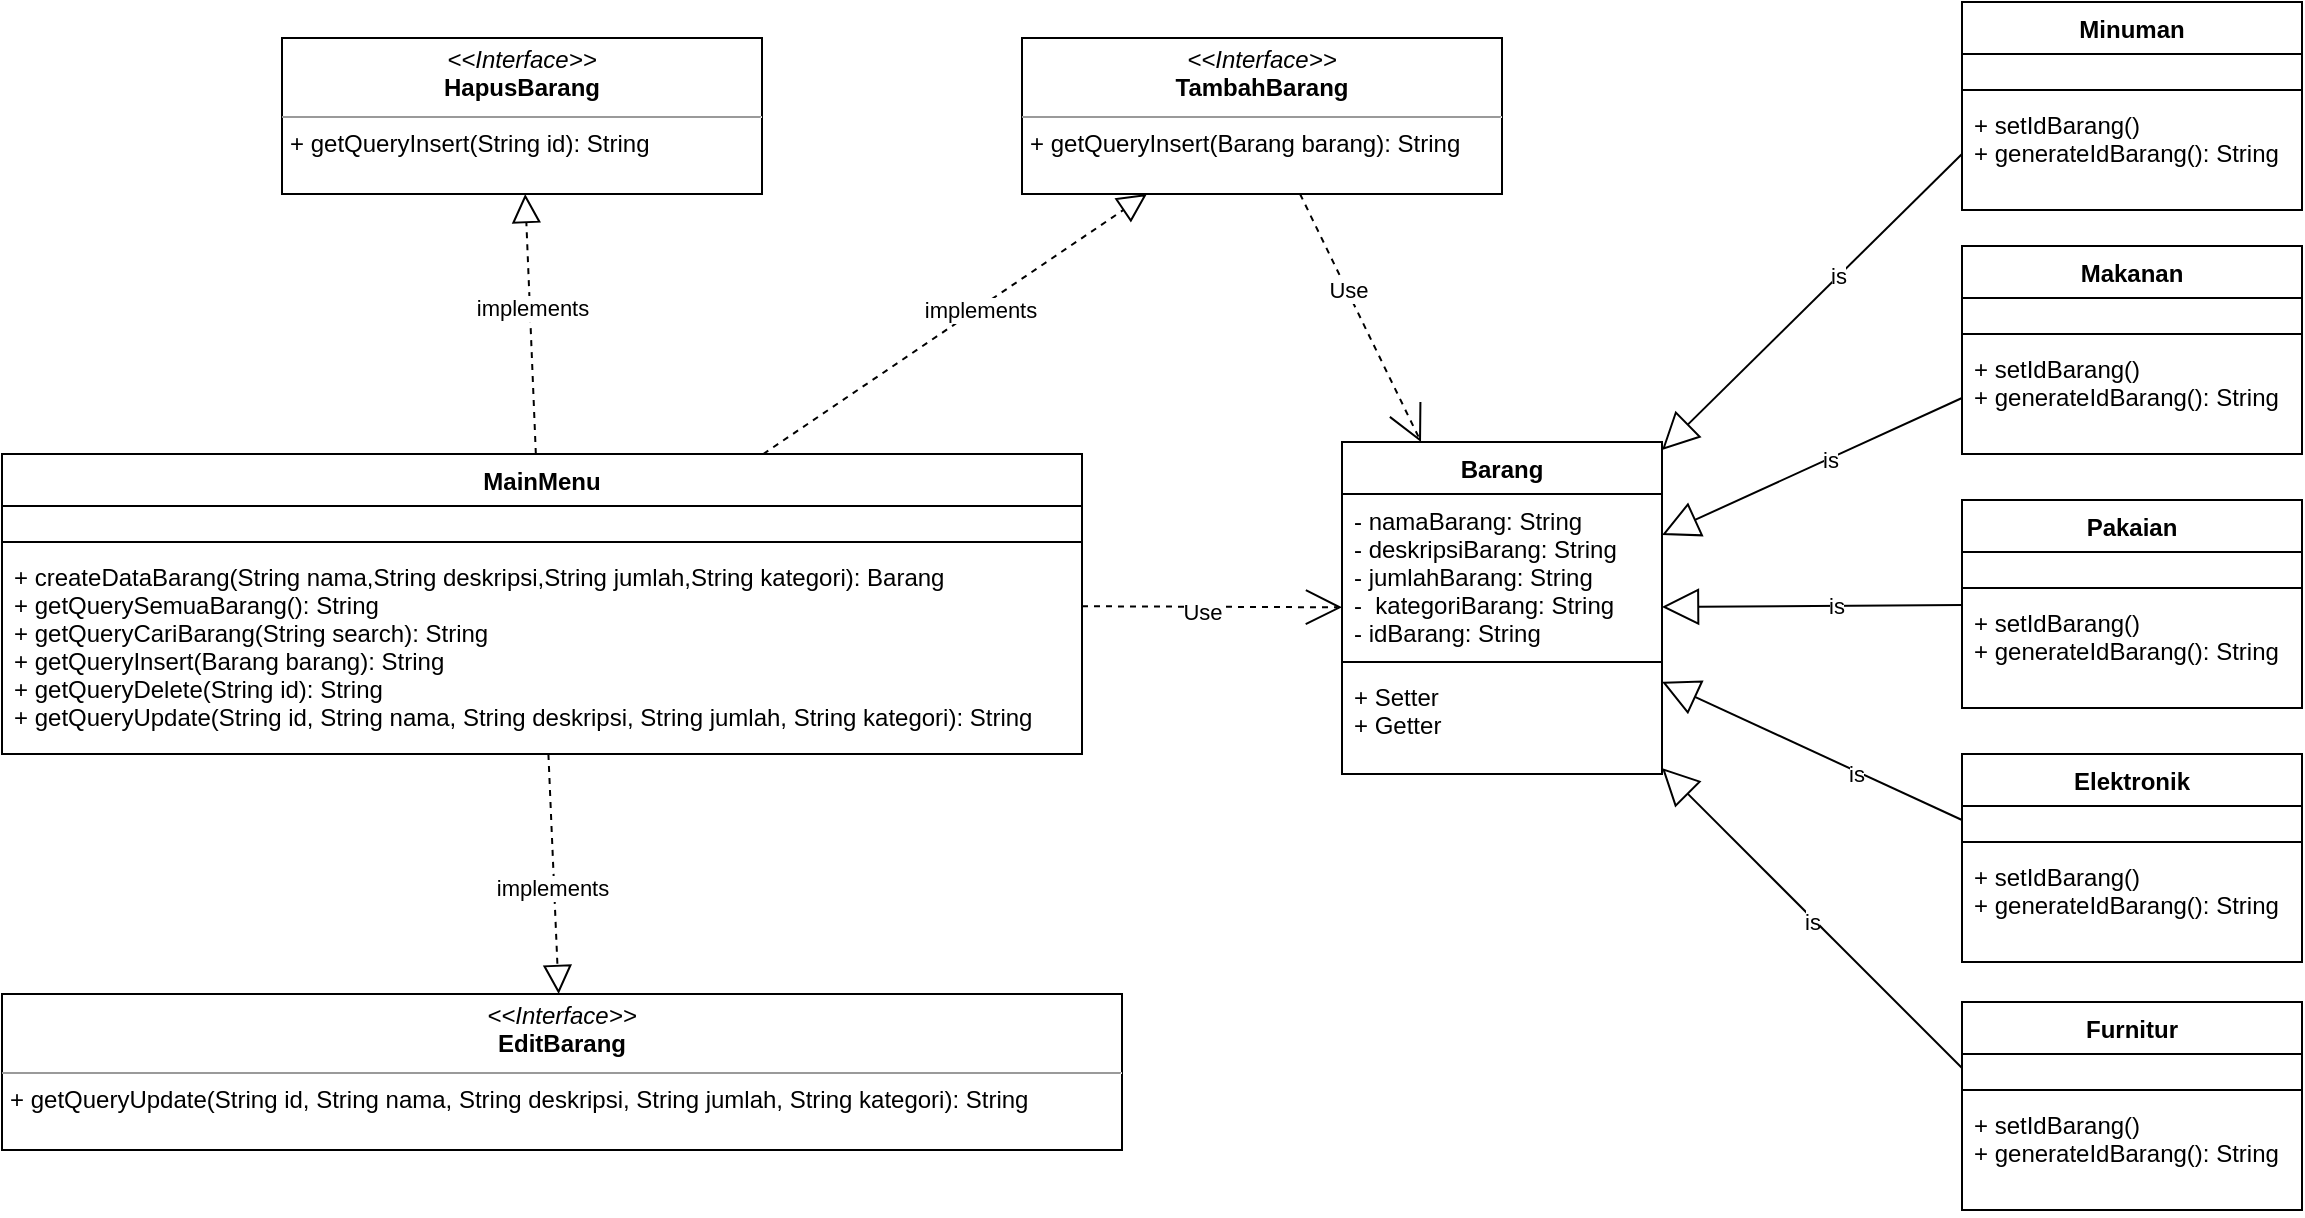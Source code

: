 <mxfile version="16.1.2" type="device"><diagram id="iaTzEfKzWqC_Q2ZLQFq0" name="Page-1"><mxGraphModel dx="989" dy="618" grid="1" gridSize="10" guides="1" tooltips="1" connect="1" arrows="1" fold="1" page="1" pageScale="1" pageWidth="850" pageHeight="1100" math="0" shadow="0"><root><mxCell id="0"/><mxCell id="1" parent="0"/><mxCell id="vw3OiKxbNic-kbqVKtJR-1" style="rounded=0;orthogonalLoop=1;jettySize=auto;html=1;endArrow=open;endFill=0;startArrow=none;startFill=0;endSize=16;startSize=16;dashed=1;" parent="1" source="nhe4O8yoUEPdXVCKxhha-1" target="nhe4O8yoUEPdXVCKxhha-41" edge="1"><mxGeometry relative="1" as="geometry"/></mxCell><mxCell id="VGplPV6jL9t0q08J2fE_-1" value="Use" style="edgeLabel;html=1;align=center;verticalAlign=middle;resizable=0;points=[];" parent="vw3OiKxbNic-kbqVKtJR-1" vertex="1" connectable="0"><mxGeometry x="-0.218" relative="1" as="geometry"><mxPoint x="9" y="2" as="offset"/></mxGeometry></mxCell><mxCell id="nhe4O8yoUEPdXVCKxhha-1" value="MainMenu" style="swimlane;fontStyle=1;align=center;verticalAlign=top;childLayout=stackLayout;horizontal=1;startSize=26;horizontalStack=0;resizeParent=1;resizeParentMax=0;resizeLast=0;collapsible=1;marginBottom=0;" parent="1" vertex="1"><mxGeometry x="100" y="286" width="540" height="150" as="geometry"/></mxCell><mxCell id="nhe4O8yoUEPdXVCKxhha-2" value=" " style="text;strokeColor=none;fillColor=none;align=left;verticalAlign=top;spacingLeft=4;spacingRight=4;overflow=hidden;rotatable=0;points=[[0,0.5],[1,0.5]];portConstraint=eastwest;" parent="nhe4O8yoUEPdXVCKxhha-1" vertex="1"><mxGeometry y="26" width="540" height="14" as="geometry"/></mxCell><mxCell id="nhe4O8yoUEPdXVCKxhha-3" value="" style="line;strokeWidth=1;fillColor=none;align=left;verticalAlign=middle;spacingTop=-1;spacingLeft=3;spacingRight=3;rotatable=0;labelPosition=right;points=[];portConstraint=eastwest;" parent="nhe4O8yoUEPdXVCKxhha-1" vertex="1"><mxGeometry y="40" width="540" height="8" as="geometry"/></mxCell><mxCell id="nhe4O8yoUEPdXVCKxhha-4" value="+ createDataBarang(String nama,String deskripsi,String jumlah,String kategori): Barang&#10;+ getQuerySemuaBarang(): String&#10;+ getQueryCariBarang(String search): String&#10;+ getQueryInsert(Barang barang): String&#10;+ getQueryDelete(String id): String&#10;+ getQueryUpdate(String id, String nama, String deskripsi, String jumlah, String kategori): String&#10;" style="text;strokeColor=none;fillColor=none;align=left;verticalAlign=top;spacingLeft=4;spacingRight=4;overflow=hidden;rotatable=0;points=[[0,0.5],[1,0.5]];portConstraint=eastwest;" parent="nhe4O8yoUEPdXVCKxhha-1" vertex="1"><mxGeometry y="48" width="540" height="102" as="geometry"/></mxCell><mxCell id="nhe4O8yoUEPdXVCKxhha-41" value="Barang" style="swimlane;fontStyle=1;align=center;verticalAlign=top;childLayout=stackLayout;horizontal=1;startSize=26;horizontalStack=0;resizeParent=1;resizeParentMax=0;resizeLast=0;collapsible=1;marginBottom=0;" parent="1" vertex="1"><mxGeometry x="770" y="280" width="160" height="166" as="geometry"/></mxCell><mxCell id="nhe4O8yoUEPdXVCKxhha-42" value="- namaBarang: String&#10;- deskripsiBarang: String&#10;- jumlahBarang: String&#10;-  kategoriBarang: String&#10;- idBarang: String" style="text;strokeColor=none;fillColor=none;align=left;verticalAlign=top;spacingLeft=4;spacingRight=4;overflow=hidden;rotatable=0;points=[[0,0.5],[1,0.5]];portConstraint=eastwest;" parent="nhe4O8yoUEPdXVCKxhha-41" vertex="1"><mxGeometry y="26" width="160" height="80" as="geometry"/></mxCell><mxCell id="nhe4O8yoUEPdXVCKxhha-43" value="" style="line;strokeWidth=1;fillColor=none;align=left;verticalAlign=middle;spacingTop=-1;spacingLeft=3;spacingRight=3;rotatable=0;labelPosition=right;points=[];portConstraint=eastwest;" parent="nhe4O8yoUEPdXVCKxhha-41" vertex="1"><mxGeometry y="106" width="160" height="8" as="geometry"/></mxCell><mxCell id="nhe4O8yoUEPdXVCKxhha-44" value="+ Setter&#10;+ Getter" style="text;strokeColor=none;fillColor=none;align=left;verticalAlign=top;spacingLeft=4;spacingRight=4;overflow=hidden;rotatable=0;points=[[0,0.5],[1,0.5]];portConstraint=eastwest;fontStyle=0" parent="nhe4O8yoUEPdXVCKxhha-41" vertex="1"><mxGeometry y="114" width="160" height="52" as="geometry"/></mxCell><mxCell id="nhe4O8yoUEPdXVCKxhha-46" value="Pakaian" style="swimlane;fontStyle=1;align=center;verticalAlign=top;childLayout=stackLayout;horizontal=1;startSize=26;horizontalStack=0;resizeParent=1;resizeParentMax=0;resizeLast=0;collapsible=1;marginBottom=0;" parent="1" vertex="1"><mxGeometry x="1080" y="309" width="170" height="104" as="geometry"/></mxCell><mxCell id="nhe4O8yoUEPdXVCKxhha-47" value=" " style="text;strokeColor=none;fillColor=none;align=left;verticalAlign=top;spacingLeft=4;spacingRight=4;overflow=hidden;rotatable=0;points=[[0,0.5],[1,0.5]];portConstraint=eastwest;" parent="nhe4O8yoUEPdXVCKxhha-46" vertex="1"><mxGeometry y="26" width="170" height="14" as="geometry"/></mxCell><mxCell id="nhe4O8yoUEPdXVCKxhha-48" value="" style="line;strokeWidth=1;fillColor=none;align=left;verticalAlign=middle;spacingTop=-1;spacingLeft=3;spacingRight=3;rotatable=0;labelPosition=right;points=[];portConstraint=eastwest;" parent="nhe4O8yoUEPdXVCKxhha-46" vertex="1"><mxGeometry y="40" width="170" height="8" as="geometry"/></mxCell><mxCell id="nhe4O8yoUEPdXVCKxhha-49" value="+ setIdBarang()&#10;+ generateIdBarang(): String" style="text;strokeColor=none;fillColor=none;align=left;verticalAlign=top;spacingLeft=4;spacingRight=4;overflow=hidden;rotatable=0;points=[[0,0.5],[1,0.5]];portConstraint=eastwest;" parent="nhe4O8yoUEPdXVCKxhha-46" vertex="1"><mxGeometry y="48" width="170" height="56" as="geometry"/></mxCell><mxCell id="C-6LK8HdS9abxAvzB6qk-1" value="Makanan" style="swimlane;fontStyle=1;align=center;verticalAlign=top;childLayout=stackLayout;horizontal=1;startSize=26;horizontalStack=0;resizeParent=1;resizeParentMax=0;resizeLast=0;collapsible=1;marginBottom=0;" parent="1" vertex="1"><mxGeometry x="1080" y="182" width="170" height="104" as="geometry"/></mxCell><mxCell id="C-6LK8HdS9abxAvzB6qk-2" value=" " style="text;strokeColor=none;fillColor=none;align=left;verticalAlign=top;spacingLeft=4;spacingRight=4;overflow=hidden;rotatable=0;points=[[0,0.5],[1,0.5]];portConstraint=eastwest;" parent="C-6LK8HdS9abxAvzB6qk-1" vertex="1"><mxGeometry y="26" width="170" height="14" as="geometry"/></mxCell><mxCell id="C-6LK8HdS9abxAvzB6qk-3" value="" style="line;strokeWidth=1;fillColor=none;align=left;verticalAlign=middle;spacingTop=-1;spacingLeft=3;spacingRight=3;rotatable=0;labelPosition=right;points=[];portConstraint=eastwest;" parent="C-6LK8HdS9abxAvzB6qk-1" vertex="1"><mxGeometry y="40" width="170" height="8" as="geometry"/></mxCell><mxCell id="C-6LK8HdS9abxAvzB6qk-4" value="+ setIdBarang()&#10;+ generateIdBarang(): String" style="text;strokeColor=none;fillColor=none;align=left;verticalAlign=top;spacingLeft=4;spacingRight=4;overflow=hidden;rotatable=0;points=[[0,0.5],[1,0.5]];portConstraint=eastwest;" parent="C-6LK8HdS9abxAvzB6qk-1" vertex="1"><mxGeometry y="48" width="170" height="56" as="geometry"/></mxCell><mxCell id="C-6LK8HdS9abxAvzB6qk-5" value="Minuman" style="swimlane;fontStyle=1;align=center;verticalAlign=top;childLayout=stackLayout;horizontal=1;startSize=26;horizontalStack=0;resizeParent=1;resizeParentMax=0;resizeLast=0;collapsible=1;marginBottom=0;" parent="1" vertex="1"><mxGeometry x="1080" y="60" width="170" height="104" as="geometry"/></mxCell><mxCell id="C-6LK8HdS9abxAvzB6qk-6" value=" " style="text;strokeColor=none;fillColor=none;align=left;verticalAlign=top;spacingLeft=4;spacingRight=4;overflow=hidden;rotatable=0;points=[[0,0.5],[1,0.5]];portConstraint=eastwest;" parent="C-6LK8HdS9abxAvzB6qk-5" vertex="1"><mxGeometry y="26" width="170" height="14" as="geometry"/></mxCell><mxCell id="C-6LK8HdS9abxAvzB6qk-7" value="" style="line;strokeWidth=1;fillColor=none;align=left;verticalAlign=middle;spacingTop=-1;spacingLeft=3;spacingRight=3;rotatable=0;labelPosition=right;points=[];portConstraint=eastwest;" parent="C-6LK8HdS9abxAvzB6qk-5" vertex="1"><mxGeometry y="40" width="170" height="8" as="geometry"/></mxCell><mxCell id="C-6LK8HdS9abxAvzB6qk-8" value="+ setIdBarang()&#10;+ generateIdBarang(): String" style="text;strokeColor=none;fillColor=none;align=left;verticalAlign=top;spacingLeft=4;spacingRight=4;overflow=hidden;rotatable=0;points=[[0,0.5],[1,0.5]];portConstraint=eastwest;fontStyle=0" parent="C-6LK8HdS9abxAvzB6qk-5" vertex="1"><mxGeometry y="48" width="170" height="56" as="geometry"/></mxCell><mxCell id="C-6LK8HdS9abxAvzB6qk-13" value="Elektronik" style="swimlane;fontStyle=1;align=center;verticalAlign=top;childLayout=stackLayout;horizontal=1;startSize=26;horizontalStack=0;resizeParent=1;resizeParentMax=0;resizeLast=0;collapsible=1;marginBottom=0;" parent="1" vertex="1"><mxGeometry x="1080" y="436" width="170" height="104" as="geometry"/></mxCell><mxCell id="C-6LK8HdS9abxAvzB6qk-14" value=" " style="text;strokeColor=none;fillColor=none;align=left;verticalAlign=top;spacingLeft=4;spacingRight=4;overflow=hidden;rotatable=0;points=[[0,0.5],[1,0.5]];portConstraint=eastwest;" parent="C-6LK8HdS9abxAvzB6qk-13" vertex="1"><mxGeometry y="26" width="170" height="14" as="geometry"/></mxCell><mxCell id="C-6LK8HdS9abxAvzB6qk-15" value="" style="line;strokeWidth=1;fillColor=none;align=left;verticalAlign=middle;spacingTop=-1;spacingLeft=3;spacingRight=3;rotatable=0;labelPosition=right;points=[];portConstraint=eastwest;" parent="C-6LK8HdS9abxAvzB6qk-13" vertex="1"><mxGeometry y="40" width="170" height="8" as="geometry"/></mxCell><mxCell id="C-6LK8HdS9abxAvzB6qk-16" value="+ setIdBarang()&#10;+ generateIdBarang(): String" style="text;strokeColor=none;fillColor=none;align=left;verticalAlign=top;spacingLeft=4;spacingRight=4;overflow=hidden;rotatable=0;points=[[0,0.5],[1,0.5]];portConstraint=eastwest;" parent="C-6LK8HdS9abxAvzB6qk-13" vertex="1"><mxGeometry y="48" width="170" height="56" as="geometry"/></mxCell><mxCell id="C-6LK8HdS9abxAvzB6qk-17" value="Furnitur" style="swimlane;fontStyle=1;align=center;verticalAlign=top;childLayout=stackLayout;horizontal=1;startSize=26;horizontalStack=0;resizeParent=1;resizeParentMax=0;resizeLast=0;collapsible=1;marginBottom=0;" parent="1" vertex="1"><mxGeometry x="1080" y="560" width="170" height="104" as="geometry"/></mxCell><mxCell id="C-6LK8HdS9abxAvzB6qk-18" value=" " style="text;strokeColor=none;fillColor=none;align=left;verticalAlign=top;spacingLeft=4;spacingRight=4;overflow=hidden;rotatable=0;points=[[0,0.5],[1,0.5]];portConstraint=eastwest;" parent="C-6LK8HdS9abxAvzB6qk-17" vertex="1"><mxGeometry y="26" width="170" height="14" as="geometry"/></mxCell><mxCell id="C-6LK8HdS9abxAvzB6qk-19" value="" style="line;strokeWidth=1;fillColor=none;align=left;verticalAlign=middle;spacingTop=-1;spacingLeft=3;spacingRight=3;rotatable=0;labelPosition=right;points=[];portConstraint=eastwest;" parent="C-6LK8HdS9abxAvzB6qk-17" vertex="1"><mxGeometry y="40" width="170" height="8" as="geometry"/></mxCell><mxCell id="C-6LK8HdS9abxAvzB6qk-20" value="+ setIdBarang()&#10;+ generateIdBarang(): String" style="text;strokeColor=none;fillColor=none;align=left;verticalAlign=top;spacingLeft=4;spacingRight=4;overflow=hidden;rotatable=0;points=[[0,0.5],[1,0.5]];portConstraint=eastwest;" parent="C-6LK8HdS9abxAvzB6qk-17" vertex="1"><mxGeometry y="48" width="170" height="56" as="geometry"/></mxCell><mxCell id="ZLkC_GjQ-oHeRxn3ac6h-13" style="rounded=0;orthogonalLoop=1;jettySize=auto;html=1;exitX=0;exitY=0.5;exitDx=0;exitDy=0;endArrow=block;endFill=0;endSize=16;" parent="1" source="C-6LK8HdS9abxAvzB6qk-8" target="nhe4O8yoUEPdXVCKxhha-41" edge="1"><mxGeometry relative="1" as="geometry"/></mxCell><mxCell id="VGplPV6jL9t0q08J2fE_-2" value="is" style="edgeLabel;html=1;align=center;verticalAlign=middle;resizable=0;points=[];" parent="ZLkC_GjQ-oHeRxn3ac6h-13" vertex="1" connectable="0"><mxGeometry x="-0.175" relative="1" as="geometry"><mxPoint as="offset"/></mxGeometry></mxCell><mxCell id="ZLkC_GjQ-oHeRxn3ac6h-14" style="rounded=0;orthogonalLoop=1;jettySize=auto;html=1;exitX=0;exitY=0.5;exitDx=0;exitDy=0;endArrow=block;endFill=0;endSize=16;" parent="1" source="C-6LK8HdS9abxAvzB6qk-4" target="nhe4O8yoUEPdXVCKxhha-41" edge="1"><mxGeometry relative="1" as="geometry"/></mxCell><mxCell id="VGplPV6jL9t0q08J2fE_-3" value="is" style="edgeLabel;html=1;align=center;verticalAlign=middle;resizable=0;points=[];" parent="ZLkC_GjQ-oHeRxn3ac6h-14" vertex="1" connectable="0"><mxGeometry x="-0.114" y="1" relative="1" as="geometry"><mxPoint as="offset"/></mxGeometry></mxCell><mxCell id="ZLkC_GjQ-oHeRxn3ac6h-15" style="rounded=0;orthogonalLoop=1;jettySize=auto;html=1;endArrow=block;endFill=0;endSize=16;" parent="1" source="nhe4O8yoUEPdXVCKxhha-46" target="nhe4O8yoUEPdXVCKxhha-41" edge="1"><mxGeometry relative="1" as="geometry"/></mxCell><mxCell id="VGplPV6jL9t0q08J2fE_-4" value="is" style="edgeLabel;html=1;align=center;verticalAlign=middle;resizable=0;points=[];" parent="ZLkC_GjQ-oHeRxn3ac6h-15" vertex="1" connectable="0"><mxGeometry x="-0.163" relative="1" as="geometry"><mxPoint as="offset"/></mxGeometry></mxCell><mxCell id="ZLkC_GjQ-oHeRxn3ac6h-16" style="rounded=0;orthogonalLoop=1;jettySize=auto;html=1;exitX=0;exitY=0.5;exitDx=0;exitDy=0;endArrow=block;endFill=0;endSize=16;" parent="1" source="C-6LK8HdS9abxAvzB6qk-14" target="nhe4O8yoUEPdXVCKxhha-41" edge="1"><mxGeometry relative="1" as="geometry"/></mxCell><mxCell id="VGplPV6jL9t0q08J2fE_-5" value="is" style="edgeLabel;html=1;align=center;verticalAlign=middle;resizable=0;points=[];" parent="ZLkC_GjQ-oHeRxn3ac6h-16" vertex="1" connectable="0"><mxGeometry x="-0.289" y="1" relative="1" as="geometry"><mxPoint as="offset"/></mxGeometry></mxCell><mxCell id="ZLkC_GjQ-oHeRxn3ac6h-18" style="rounded=0;orthogonalLoop=1;jettySize=auto;html=1;exitX=0;exitY=0.5;exitDx=0;exitDy=0;endArrow=block;endFill=0;endSize=16;" parent="1" source="C-6LK8HdS9abxAvzB6qk-18" target="nhe4O8yoUEPdXVCKxhha-41" edge="1"><mxGeometry relative="1" as="geometry"/></mxCell><mxCell id="VGplPV6jL9t0q08J2fE_-6" value="is" style="edgeLabel;html=1;align=center;verticalAlign=middle;resizable=0;points=[];" parent="ZLkC_GjQ-oHeRxn3ac6h-18" vertex="1" connectable="0"><mxGeometry x="-0.008" y="1" relative="1" as="geometry"><mxPoint as="offset"/></mxGeometry></mxCell><mxCell id="vw3OiKxbNic-kbqVKtJR-19" style="edgeStyle=none;rounded=0;orthogonalLoop=1;jettySize=auto;html=1;endArrow=open;endFill=0;dashed=1;endSize=16;" parent="1" source="vw3OiKxbNic-kbqVKtJR-8" target="nhe4O8yoUEPdXVCKxhha-41" edge="1"><mxGeometry relative="1" as="geometry"/></mxCell><mxCell id="VGplPV6jL9t0q08J2fE_-7" value="Use" style="edgeLabel;html=1;align=center;verticalAlign=middle;resizable=0;points=[];" parent="vw3OiKxbNic-kbqVKtJR-19" vertex="1" connectable="0"><mxGeometry x="-0.226" relative="1" as="geometry"><mxPoint as="offset"/></mxGeometry></mxCell><mxCell id="vw3OiKxbNic-kbqVKtJR-8" value="&lt;p style=&quot;margin: 0px ; margin-top: 4px ; text-align: center&quot;&gt;&lt;i&gt;&amp;lt;&amp;lt;Interface&amp;gt;&amp;gt;&lt;/i&gt;&lt;br&gt;&lt;b&gt;TambahBarang&lt;/b&gt;&lt;/p&gt;&lt;hr size=&quot;1&quot;&gt;&lt;p style=&quot;margin: 0px ; margin-left: 4px&quot;&gt;+ getQueryInsert(Barang barang): String&lt;/p&gt;" style="verticalAlign=top;align=left;overflow=fill;fontSize=12;fontFamily=Helvetica;html=1;" parent="1" vertex="1"><mxGeometry x="610" y="78" width="240" height="78" as="geometry"/></mxCell><mxCell id="vw3OiKxbNic-kbqVKtJR-9" value="&lt;p style=&quot;margin: 0px ; margin-top: 4px ; text-align: center&quot;&gt;&lt;i&gt;&amp;lt;&amp;lt;Interface&amp;gt;&amp;gt;&lt;/i&gt;&lt;br&gt;&lt;b&gt;EditBarang&lt;/b&gt;&lt;/p&gt;&lt;hr size=&quot;1&quot;&gt;&lt;p style=&quot;margin: 0px ; margin-left: 4px&quot;&gt;+ getQueryUpdate(String id, String nama, String deskripsi, String jumlah, String kategori): String&lt;/p&gt;" style="verticalAlign=top;align=left;overflow=fill;fontSize=12;fontFamily=Helvetica;html=1;" parent="1" vertex="1"><mxGeometry x="100" y="556" width="560" height="78" as="geometry"/></mxCell><mxCell id="vw3OiKxbNic-kbqVKtJR-11" value="&lt;p style=&quot;margin: 0px ; margin-top: 4px ; text-align: center&quot;&gt;&lt;i&gt;&amp;lt;&amp;lt;Interface&amp;gt;&amp;gt;&lt;/i&gt;&lt;br&gt;&lt;b&gt;HapusBarang&lt;/b&gt;&lt;/p&gt;&lt;hr size=&quot;1&quot;&gt;&lt;p style=&quot;margin: 0px ; margin-left: 4px&quot;&gt;+ getQueryInsert(String id): String&lt;/p&gt;" style="verticalAlign=top;align=left;overflow=fill;fontSize=12;fontFamily=Helvetica;html=1;" parent="1" vertex="1"><mxGeometry x="240" y="78" width="240" height="78" as="geometry"/></mxCell><mxCell id="vw3OiKxbNic-kbqVKtJR-13" value="" style="endArrow=block;dashed=1;endFill=0;endSize=12;html=1;" parent="1" source="nhe4O8yoUEPdXVCKxhha-1" target="vw3OiKxbNic-kbqVKtJR-11" edge="1"><mxGeometry width="160" relative="1" as="geometry"><mxPoint x="170" y="227.5" as="sourcePoint"/><mxPoint x="330" y="227.5" as="targetPoint"/></mxGeometry></mxCell><mxCell id="vw3OiKxbNic-kbqVKtJR-14" value="implements" style="edgeLabel;html=1;align=center;verticalAlign=middle;resizable=0;points=[];" parent="vw3OiKxbNic-kbqVKtJR-13" vertex="1" connectable="0"><mxGeometry x="0.119" y="-1" relative="1" as="geometry"><mxPoint as="offset"/></mxGeometry></mxCell><mxCell id="vw3OiKxbNic-kbqVKtJR-15" value="" style="endArrow=block;dashed=1;endFill=0;endSize=12;html=1;" parent="1" source="nhe4O8yoUEPdXVCKxhha-1" target="vw3OiKxbNic-kbqVKtJR-8" edge="1"><mxGeometry width="160" relative="1" as="geometry"><mxPoint x="781.152" y="230" as="sourcePoint"/><mxPoint x="600.004" y="100" as="targetPoint"/></mxGeometry></mxCell><mxCell id="vw3OiKxbNic-kbqVKtJR-16" value="implements" style="edgeLabel;html=1;align=center;verticalAlign=middle;resizable=0;points=[];" parent="vw3OiKxbNic-kbqVKtJR-15" vertex="1" connectable="0"><mxGeometry x="0.119" y="-1" relative="1" as="geometry"><mxPoint as="offset"/></mxGeometry></mxCell><mxCell id="vw3OiKxbNic-kbqVKtJR-17" value="" style="endArrow=block;dashed=1;endFill=0;endSize=12;html=1;" parent="1" source="nhe4O8yoUEPdXVCKxhha-1" target="vw3OiKxbNic-kbqVKtJR-9" edge="1"><mxGeometry width="160" relative="1" as="geometry"><mxPoint x="60.004" y="670" as="sourcePoint"/><mxPoint x="241.152" y="800" as="targetPoint"/></mxGeometry></mxCell><mxCell id="vw3OiKxbNic-kbqVKtJR-18" value="implements" style="edgeLabel;html=1;align=center;verticalAlign=middle;resizable=0;points=[];" parent="vw3OiKxbNic-kbqVKtJR-17" vertex="1" connectable="0"><mxGeometry x="0.119" y="-1" relative="1" as="geometry"><mxPoint as="offset"/></mxGeometry></mxCell></root></mxGraphModel></diagram></mxfile>